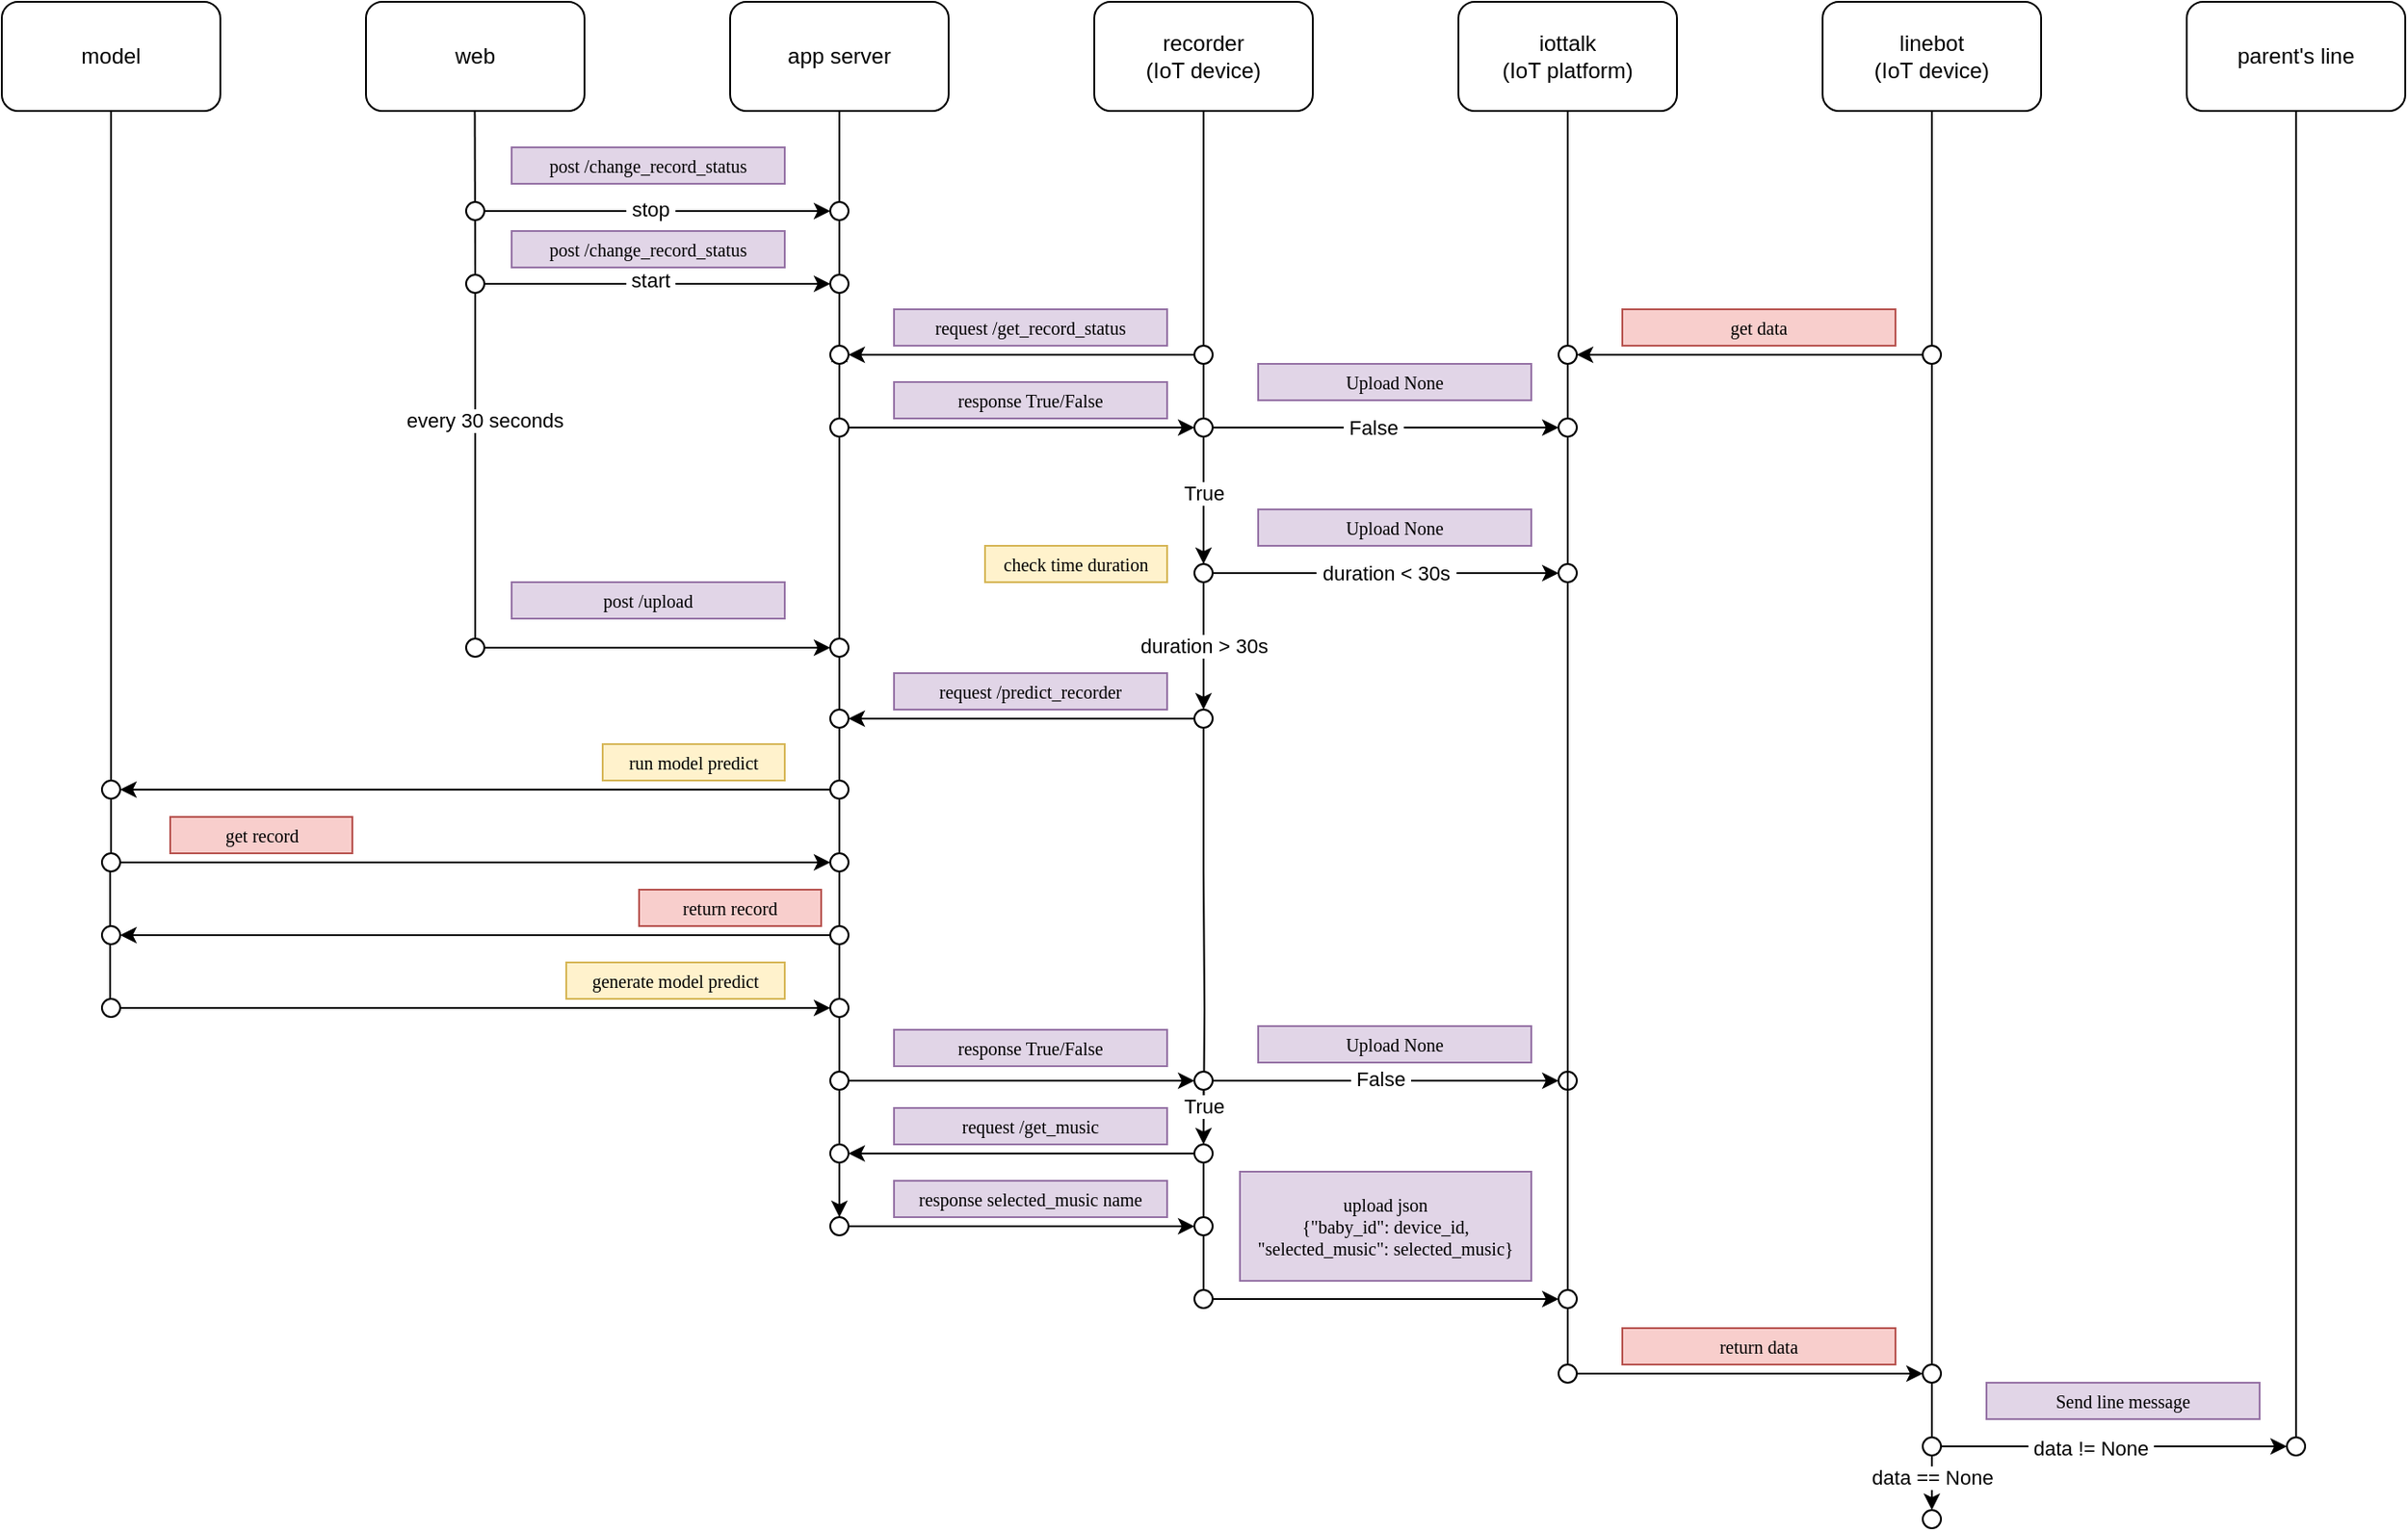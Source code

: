 <mxfile version="22.1.16" type="github">
  <diagram name="第 1 页" id="AM1pOyDXr0xeCYtkoIV7">
    <mxGraphModel dx="2261" dy="746" grid="1" gridSize="10" guides="1" tooltips="1" connect="1" arrows="1" fold="1" page="1" pageScale="1" pageWidth="827" pageHeight="1169" math="0" shadow="0">
      <root>
        <mxCell id="0" />
        <mxCell id="1" parent="0" />
        <mxCell id="ZWByFL8Ro4nNfFt7e3Mq-237" style="edgeStyle=orthogonalEdgeStyle;rounded=0;orthogonalLoop=1;jettySize=auto;html=1;exitX=0.5;exitY=1;exitDx=0;exitDy=0;entryX=0.5;entryY=0;entryDx=0;entryDy=0;endArrow=none;endFill=0;" edge="1" parent="1" source="ZWByFL8Ro4nNfFt7e3Mq-28" target="ZWByFL8Ro4nNfFt7e3Mq-206">
          <mxGeometry relative="1" as="geometry" />
        </mxCell>
        <mxCell id="ZWByFL8Ro4nNfFt7e3Mq-2" value="recorder&lt;br&gt;(IoT device)" style="rounded=1;whiteSpace=wrap;html=1;" vertex="1" parent="1">
          <mxGeometry x="140" y="120" width="120" height="60" as="geometry" />
        </mxCell>
        <mxCell id="ZWByFL8Ro4nNfFt7e3Mq-3" value="iottalk&lt;br&gt;(IoT platform)" style="rounded=1;whiteSpace=wrap;html=1;" vertex="1" parent="1">
          <mxGeometry x="340" y="120" width="120" height="60" as="geometry" />
        </mxCell>
        <mxCell id="ZWByFL8Ro4nNfFt7e3Mq-5" value="linebot&lt;br&gt;(IoT device)" style="rounded=1;whiteSpace=wrap;html=1;" vertex="1" parent="1">
          <mxGeometry x="540" y="120" width="120" height="60" as="geometry" />
        </mxCell>
        <mxCell id="ZWByFL8Ro4nNfFt7e3Mq-7" value="parent&#39;s line" style="rounded=1;whiteSpace=wrap;html=1;" vertex="1" parent="1">
          <mxGeometry x="740" y="120" width="120" height="60" as="geometry" />
        </mxCell>
        <mxCell id="ZWByFL8Ro4nNfFt7e3Mq-9" value="" style="endArrow=none;html=1;rounded=0;entryX=0.5;entryY=1;entryDx=0;entryDy=0;" edge="1" parent="1" source="ZWByFL8Ro4nNfFt7e3Mq-144" target="ZWByFL8Ro4nNfFt7e3Mq-3">
          <mxGeometry width="50" height="50" relative="1" as="geometry">
            <mxPoint x="400" y="360" as="sourcePoint" />
            <mxPoint x="410" y="190" as="targetPoint" />
          </mxGeometry>
        </mxCell>
        <mxCell id="ZWByFL8Ro4nNfFt7e3Mq-12" value="" style="endArrow=none;html=1;rounded=0;entryX=0.5;entryY=1;entryDx=0;entryDy=0;" edge="1" parent="1" source="ZWByFL8Ro4nNfFt7e3Mq-14">
          <mxGeometry width="50" height="50" relative="1" as="geometry">
            <mxPoint x="200" y="360" as="sourcePoint" />
            <mxPoint x="200" y="180" as="targetPoint" />
          </mxGeometry>
        </mxCell>
        <mxCell id="ZWByFL8Ro4nNfFt7e3Mq-32" value="" style="edgeStyle=orthogonalEdgeStyle;rounded=0;orthogonalLoop=1;jettySize=auto;html=1;" edge="1" parent="1" source="ZWByFL8Ro4nNfFt7e3Mq-14" target="ZWByFL8Ro4nNfFt7e3Mq-31">
          <mxGeometry relative="1" as="geometry" />
        </mxCell>
        <mxCell id="ZWByFL8Ro4nNfFt7e3Mq-14" value="" style="ellipse;whiteSpace=wrap;html=1;aspect=fixed;" vertex="1" parent="1">
          <mxGeometry x="195" y="309" width="10" height="10" as="geometry" />
        </mxCell>
        <mxCell id="ZWByFL8Ro4nNfFt7e3Mq-17" value="" style="endArrow=none;html=1;rounded=0;entryX=0.5;entryY=1;entryDx=0;entryDy=0;" edge="1" parent="1" source="ZWByFL8Ro4nNfFt7e3Mq-124" target="ZWByFL8Ro4nNfFt7e3Mq-15">
          <mxGeometry width="50" height="50" relative="1" as="geometry">
            <mxPoint x="400" y="398" as="sourcePoint" />
            <mxPoint x="400" y="298" as="targetPoint" />
          </mxGeometry>
        </mxCell>
        <mxCell id="ZWByFL8Ro4nNfFt7e3Mq-183" value="" style="edgeStyle=orthogonalEdgeStyle;rounded=0;orthogonalLoop=1;jettySize=auto;html=1;" edge="1" parent="1" source="ZWByFL8Ro4nNfFt7e3Mq-15" target="ZWByFL8Ro4nNfFt7e3Mq-182">
          <mxGeometry relative="1" as="geometry" />
        </mxCell>
        <mxCell id="ZWByFL8Ro4nNfFt7e3Mq-15" value="" style="ellipse;whiteSpace=wrap;html=1;aspect=fixed;" vertex="1" parent="1">
          <mxGeometry x="395" y="869" width="10" height="10" as="geometry" />
        </mxCell>
        <mxCell id="ZWByFL8Ro4nNfFt7e3Mq-18" value="app server" style="rounded=1;whiteSpace=wrap;html=1;" vertex="1" parent="1">
          <mxGeometry x="-60" y="120" width="120" height="60" as="geometry" />
        </mxCell>
        <mxCell id="ZWByFL8Ro4nNfFt7e3Mq-22" value="" style="endArrow=none;html=1;rounded=0;entryX=0.5;entryY=1;entryDx=0;entryDy=0;" edge="1" parent="1" source="ZWByFL8Ro4nNfFt7e3Mq-201">
          <mxGeometry width="50" height="50" relative="1" as="geometry">
            <mxPoint y="290" as="sourcePoint" />
            <mxPoint y="180" as="targetPoint" />
          </mxGeometry>
        </mxCell>
        <mxCell id="ZWByFL8Ro4nNfFt7e3Mq-23" value="" style="endArrow=none;html=1;rounded=0;entryX=0.5;entryY=1;entryDx=0;entryDy=0;" edge="1" parent="1" target="ZWByFL8Ro4nNfFt7e3Mq-24" source="ZWByFL8Ro4nNfFt7e3Mq-207">
          <mxGeometry width="50" height="50" relative="1" as="geometry">
            <mxPoint y="589" as="sourcePoint" />
            <mxPoint y="259" as="targetPoint" />
          </mxGeometry>
        </mxCell>
        <mxCell id="ZWByFL8Ro4nNfFt7e3Mq-38" value="" style="edgeStyle=orthogonalEdgeStyle;rounded=0;orthogonalLoop=1;jettySize=auto;html=1;" edge="1" parent="1" source="ZWByFL8Ro4nNfFt7e3Mq-24" target="ZWByFL8Ro4nNfFt7e3Mq-37">
          <mxGeometry relative="1" as="geometry" />
        </mxCell>
        <mxCell id="ZWByFL8Ro4nNfFt7e3Mq-25" value="web" style="rounded=1;whiteSpace=wrap;html=1;" vertex="1" parent="1">
          <mxGeometry x="-260" y="120" width="120" height="60" as="geometry" />
        </mxCell>
        <mxCell id="ZWByFL8Ro4nNfFt7e3Mq-27" value="" style="endArrow=none;html=1;rounded=0;entryX=0.5;entryY=1;entryDx=0;entryDy=0;" edge="1" parent="1" source="ZWByFL8Ro4nNfFt7e3Mq-28">
          <mxGeometry width="50" height="50" relative="1" as="geometry">
            <mxPoint x="-200" y="360" as="sourcePoint" />
            <mxPoint x="-200.24" y="180" as="targetPoint" />
          </mxGeometry>
        </mxCell>
        <mxCell id="ZWByFL8Ro4nNfFt7e3Mq-33" value="" style="endArrow=none;html=1;rounded=0;entryX=0.5;entryY=1;entryDx=0;entryDy=0;" edge="1" parent="1" source="ZWByFL8Ro4nNfFt7e3Mq-24" target="ZWByFL8Ro4nNfFt7e3Mq-31">
          <mxGeometry width="50" height="50" relative="1" as="geometry">
            <mxPoint y="369" as="sourcePoint" />
            <mxPoint y="259" as="targetPoint" />
          </mxGeometry>
        </mxCell>
        <mxCell id="ZWByFL8Ro4nNfFt7e3Mq-43" style="edgeStyle=orthogonalEdgeStyle;rounded=0;orthogonalLoop=1;jettySize=auto;html=1;exitX=0;exitY=1;exitDx=0;exitDy=0;" edge="1" parent="1" source="ZWByFL8Ro4nNfFt7e3Mq-31">
          <mxGeometry relative="1" as="geometry">
            <mxPoint y="309" as="targetPoint" />
          </mxGeometry>
        </mxCell>
        <mxCell id="ZWByFL8Ro4nNfFt7e3Mq-31" value="" style="ellipse;whiteSpace=wrap;html=1;aspect=fixed;" vertex="1" parent="1">
          <mxGeometry x="-5" y="309" width="10" height="10" as="geometry" />
        </mxCell>
        <mxCell id="ZWByFL8Ro4nNfFt7e3Mq-36" value="request&amp;nbsp;/get_record_status" style="rounded=0;whiteSpace=wrap;html=1;fillColor=#e1d5e7;strokeColor=#9673a6;fontFamily=Comic Sans MS;fontSize=10;" vertex="1" parent="1">
          <mxGeometry x="30" y="289" width="150" height="20" as="geometry" />
        </mxCell>
        <mxCell id="ZWByFL8Ro4nNfFt7e3Mq-41" value="" style="rounded=0;orthogonalLoop=1;jettySize=auto;html=1;endArrow=none;endFill=0;" edge="1" parent="1" source="ZWByFL8Ro4nNfFt7e3Mq-37" target="ZWByFL8Ro4nNfFt7e3Mq-40">
          <mxGeometry relative="1" as="geometry" />
        </mxCell>
        <mxCell id="ZWByFL8Ro4nNfFt7e3Mq-47" value="" style="edgeStyle=orthogonalEdgeStyle;rounded=0;orthogonalLoop=1;jettySize=auto;html=1;" edge="1" parent="1" source="ZWByFL8Ro4nNfFt7e3Mq-37" target="ZWByFL8Ro4nNfFt7e3Mq-40">
          <mxGeometry relative="1" as="geometry" />
        </mxCell>
        <mxCell id="ZWByFL8Ro4nNfFt7e3Mq-48" value="&amp;nbsp;True&amp;nbsp;" style="edgeLabel;html=1;align=center;verticalAlign=middle;resizable=0;points=[];" vertex="1" connectable="0" parent="ZWByFL8Ro4nNfFt7e3Mq-47">
          <mxGeometry x="0.286" y="-1" relative="1" as="geometry">
            <mxPoint x="1" y="-14" as="offset" />
          </mxGeometry>
        </mxCell>
        <mxCell id="ZWByFL8Ro4nNfFt7e3Mq-173" style="edgeStyle=orthogonalEdgeStyle;rounded=0;orthogonalLoop=1;jettySize=auto;html=1;entryX=0.5;entryY=1;entryDx=0;entryDy=0;endArrow=none;endFill=0;" edge="1" parent="1" source="ZWByFL8Ro4nNfFt7e3Mq-37" target="ZWByFL8Ro4nNfFt7e3Mq-14">
          <mxGeometry relative="1" as="geometry" />
        </mxCell>
        <mxCell id="ZWByFL8Ro4nNfFt7e3Mq-175" value="" style="edgeStyle=orthogonalEdgeStyle;rounded=0;orthogonalLoop=1;jettySize=auto;html=1;" edge="1" parent="1" source="ZWByFL8Ro4nNfFt7e3Mq-37" target="ZWByFL8Ro4nNfFt7e3Mq-174">
          <mxGeometry relative="1" as="geometry" />
        </mxCell>
        <mxCell id="ZWByFL8Ro4nNfFt7e3Mq-177" value="&amp;nbsp;False&amp;nbsp;" style="edgeLabel;html=1;align=center;verticalAlign=middle;resizable=0;points=[];" vertex="1" connectable="0" parent="ZWByFL8Ro4nNfFt7e3Mq-175">
          <mxGeometry x="-0.074" relative="1" as="geometry">
            <mxPoint as="offset" />
          </mxGeometry>
        </mxCell>
        <mxCell id="ZWByFL8Ro4nNfFt7e3Mq-37" value="" style="ellipse;whiteSpace=wrap;html=1;aspect=fixed;" vertex="1" parent="1">
          <mxGeometry x="195" y="349" width="10" height="10" as="geometry" />
        </mxCell>
        <mxCell id="ZWByFL8Ro4nNfFt7e3Mq-50" value="" style="edgeStyle=orthogonalEdgeStyle;rounded=0;orthogonalLoop=1;jettySize=auto;html=1;" edge="1" parent="1" source="ZWByFL8Ro4nNfFt7e3Mq-40" target="ZWByFL8Ro4nNfFt7e3Mq-49">
          <mxGeometry relative="1" as="geometry" />
        </mxCell>
        <mxCell id="ZWByFL8Ro4nNfFt7e3Mq-58" value="&amp;nbsp;duration &amp;gt; 30s&amp;nbsp;" style="edgeLabel;html=1;align=center;verticalAlign=middle;resizable=0;points=[];" vertex="1" connectable="0" parent="ZWByFL8Ro4nNfFt7e3Mq-50">
          <mxGeometry x="-0.018" relative="1" as="geometry">
            <mxPoint as="offset" />
          </mxGeometry>
        </mxCell>
        <mxCell id="ZWByFL8Ro4nNfFt7e3Mq-54" value="" style="edgeStyle=orthogonalEdgeStyle;rounded=0;orthogonalLoop=1;jettySize=auto;html=1;" edge="1" parent="1" source="ZWByFL8Ro4nNfFt7e3Mq-40" target="ZWByFL8Ro4nNfFt7e3Mq-53">
          <mxGeometry relative="1" as="geometry" />
        </mxCell>
        <mxCell id="ZWByFL8Ro4nNfFt7e3Mq-56" value="&amp;nbsp;duration &amp;lt; 30s&amp;nbsp;" style="edgeLabel;html=1;align=center;verticalAlign=middle;resizable=0;points=[];" vertex="1" connectable="0" parent="ZWByFL8Ro4nNfFt7e3Mq-54">
          <mxGeometry x="0.346" relative="1" as="geometry">
            <mxPoint x="-33" as="offset" />
          </mxGeometry>
        </mxCell>
        <mxCell id="ZWByFL8Ro4nNfFt7e3Mq-40" value="" style="ellipse;whiteSpace=wrap;html=1;aspect=fixed;" vertex="1" parent="1">
          <mxGeometry x="195" y="429" width="10" height="10" as="geometry" />
        </mxCell>
        <mxCell id="ZWByFL8Ro4nNfFt7e3Mq-44" value="" style="endArrow=none;html=1;rounded=0;entryX=0.5;entryY=1;entryDx=0;entryDy=0;" edge="1" parent="1" target="ZWByFL8Ro4nNfFt7e3Mq-24">
          <mxGeometry width="50" height="50" relative="1" as="geometry">
            <mxPoint y="369" as="sourcePoint" />
            <mxPoint y="319" as="targetPoint" />
          </mxGeometry>
        </mxCell>
        <mxCell id="ZWByFL8Ro4nNfFt7e3Mq-24" value="" style="ellipse;whiteSpace=wrap;html=1;aspect=fixed;" vertex="1" parent="1">
          <mxGeometry x="-5" y="349" width="10" height="10" as="geometry" />
        </mxCell>
        <mxCell id="ZWByFL8Ro4nNfFt7e3Mq-45" value="response True/False" style="rounded=0;whiteSpace=wrap;html=1;fillColor=#e1d5e7;strokeColor=#9673a6;fontFamily=Comic Sans MS;fontSize=10;" vertex="1" parent="1">
          <mxGeometry x="30" y="329" width="150" height="20" as="geometry" />
        </mxCell>
        <mxCell id="ZWByFL8Ro4nNfFt7e3Mq-60" value="" style="edgeStyle=orthogonalEdgeStyle;rounded=0;orthogonalLoop=1;jettySize=auto;html=1;endArrow=none;endFill=0;" edge="1" parent="1" source="ZWByFL8Ro4nNfFt7e3Mq-106">
          <mxGeometry relative="1" as="geometry">
            <mxPoint x="200" y="818" as="targetPoint" />
          </mxGeometry>
        </mxCell>
        <mxCell id="ZWByFL8Ro4nNfFt7e3Mq-62" value="" style="edgeStyle=orthogonalEdgeStyle;rounded=0;orthogonalLoop=1;jettySize=auto;html=1;" edge="1" parent="1" source="ZWByFL8Ro4nNfFt7e3Mq-49" target="ZWByFL8Ro4nNfFt7e3Mq-61">
          <mxGeometry relative="1" as="geometry" />
        </mxCell>
        <mxCell id="ZWByFL8Ro4nNfFt7e3Mq-49" value="" style="ellipse;whiteSpace=wrap;html=1;aspect=fixed;" vertex="1" parent="1">
          <mxGeometry x="195" y="509" width="10" height="10" as="geometry" />
        </mxCell>
        <mxCell id="ZWByFL8Ro4nNfFt7e3Mq-55" value="check time duration" style="rounded=0;whiteSpace=wrap;html=1;fillColor=#fff2cc;strokeColor=#d6b656;fontFamily=Comic Sans MS;fontSize=10;" vertex="1" parent="1">
          <mxGeometry x="80" y="419" width="100" height="20" as="geometry" />
        </mxCell>
        <mxCell id="ZWByFL8Ro4nNfFt7e3Mq-63" value="" style="endArrow=none;html=1;rounded=0;entryX=0.5;entryY=1;entryDx=0;entryDy=0;" edge="1" parent="1" source="ZWByFL8Ro4nNfFt7e3Mq-137" target="ZWByFL8Ro4nNfFt7e3Mq-61">
          <mxGeometry width="50" height="50" relative="1" as="geometry">
            <mxPoint y="749" as="sourcePoint" />
            <mxPoint y="359" as="targetPoint" />
          </mxGeometry>
        </mxCell>
        <mxCell id="ZWByFL8Ro4nNfFt7e3Mq-61" value="" style="ellipse;whiteSpace=wrap;html=1;aspect=fixed;" vertex="1" parent="1">
          <mxGeometry x="-5" y="509" width="10" height="10" as="geometry" />
        </mxCell>
        <mxCell id="ZWByFL8Ro4nNfFt7e3Mq-65" value="request&amp;nbsp;/predict_recorder" style="rounded=0;whiteSpace=wrap;html=1;fillColor=#e1d5e7;strokeColor=#9673a6;fontFamily=Comic Sans MS;fontSize=10;" vertex="1" parent="1">
          <mxGeometry x="30" y="489" width="150" height="20" as="geometry" />
        </mxCell>
        <mxCell id="ZWByFL8Ro4nNfFt7e3Mq-76" value="" style="edgeStyle=orthogonalEdgeStyle;rounded=0;orthogonalLoop=1;jettySize=auto;html=1;" edge="1" parent="1" source="ZWByFL8Ro4nNfFt7e3Mq-67" target="ZWByFL8Ro4nNfFt7e3Mq-75">
          <mxGeometry relative="1" as="geometry" />
        </mxCell>
        <mxCell id="ZWByFL8Ro4nNfFt7e3Mq-67" value="" style="ellipse;whiteSpace=wrap;html=1;aspect=fixed;" vertex="1" parent="1">
          <mxGeometry x="-5" y="548" width="10" height="10" as="geometry" />
        </mxCell>
        <mxCell id="ZWByFL8Ro4nNfFt7e3Mq-70" value="" style="edgeStyle=orthogonalEdgeStyle;rounded=0;orthogonalLoop=1;jettySize=auto;html=1;endArrow=none;endFill=0;" edge="1" parent="1" source="ZWByFL8Ro4nNfFt7e3Mq-49">
          <mxGeometry relative="1" as="geometry">
            <mxPoint x="200" y="479" as="sourcePoint" />
            <mxPoint x="200" y="599" as="targetPoint" />
          </mxGeometry>
        </mxCell>
        <mxCell id="ZWByFL8Ro4nNfFt7e3Mq-72" value="model" style="whiteSpace=wrap;html=1;rounded=1;" vertex="1" parent="1">
          <mxGeometry x="-460" y="120" width="120" height="60" as="geometry" />
        </mxCell>
        <mxCell id="ZWByFL8Ro4nNfFt7e3Mq-74" value="" style="endArrow=none;html=1;rounded=0;entryX=0.5;entryY=1;entryDx=0;entryDy=0;" edge="1" parent="1" source="ZWByFL8Ro4nNfFt7e3Mq-75" target="ZWByFL8Ro4nNfFt7e3Mq-72">
          <mxGeometry width="50" height="50" relative="1" as="geometry">
            <mxPoint x="-400" y="480" as="sourcePoint" />
            <mxPoint x="-360" y="180" as="targetPoint" />
          </mxGeometry>
        </mxCell>
        <mxCell id="ZWByFL8Ro4nNfFt7e3Mq-238" style="edgeStyle=orthogonalEdgeStyle;rounded=0;orthogonalLoop=1;jettySize=auto;html=1;entryX=0.5;entryY=0;entryDx=0;entryDy=0;endArrow=none;endFill=0;" edge="1" parent="1" source="ZWByFL8Ro4nNfFt7e3Mq-75" target="ZWByFL8Ro4nNfFt7e3Mq-80">
          <mxGeometry relative="1" as="geometry" />
        </mxCell>
        <mxCell id="ZWByFL8Ro4nNfFt7e3Mq-75" value="" style="ellipse;whiteSpace=wrap;html=1;aspect=fixed;" vertex="1" parent="1">
          <mxGeometry x="-405" y="548" width="10" height="10" as="geometry" />
        </mxCell>
        <mxCell id="ZWByFL8Ro4nNfFt7e3Mq-79" value="run model predict" style="rounded=0;whiteSpace=wrap;html=1;fillColor=#fff2cc;strokeColor=#d6b656;fontFamily=Comic Sans MS;fontSize=10;" vertex="1" parent="1">
          <mxGeometry x="-130" y="528" width="100" height="20" as="geometry" />
        </mxCell>
        <mxCell id="ZWByFL8Ro4nNfFt7e3Mq-138" style="edgeStyle=orthogonalEdgeStyle;rounded=0;orthogonalLoop=1;jettySize=auto;html=1;entryX=0;entryY=0.5;entryDx=0;entryDy=0;" edge="1" parent="1" source="ZWByFL8Ro4nNfFt7e3Mq-80" target="ZWByFL8Ro4nNfFt7e3Mq-137">
          <mxGeometry relative="1" as="geometry" />
        </mxCell>
        <mxCell id="ZWByFL8Ro4nNfFt7e3Mq-80" value="" style="ellipse;whiteSpace=wrap;html=1;aspect=fixed;" vertex="1" parent="1">
          <mxGeometry x="-405" y="588" width="10" height="10" as="geometry" />
        </mxCell>
        <mxCell id="ZWByFL8Ro4nNfFt7e3Mq-85" value="get record" style="rounded=0;whiteSpace=wrap;html=1;fillColor=#f8cecc;strokeColor=#b85450;fontFamily=Comic Sans MS;fontSize=10;" vertex="1" parent="1">
          <mxGeometry x="-367.5" y="568" width="100" height="20" as="geometry" />
        </mxCell>
        <mxCell id="ZWByFL8Ro4nNfFt7e3Mq-89" value="return record" style="rounded=0;whiteSpace=wrap;html=1;fillColor=#f8cecc;strokeColor=#b85450;fontFamily=Comic Sans MS;fontSize=10;" vertex="1" parent="1">
          <mxGeometry x="-110" y="608" width="100" height="20" as="geometry" />
        </mxCell>
        <mxCell id="ZWByFL8Ro4nNfFt7e3Mq-93" value="" style="edgeStyle=orthogonalEdgeStyle;rounded=0;orthogonalLoop=1;jettySize=auto;html=1;" edge="1" parent="1" source="ZWByFL8Ro4nNfFt7e3Mq-91" target="ZWByFL8Ro4nNfFt7e3Mq-92">
          <mxGeometry relative="1" as="geometry" />
        </mxCell>
        <mxCell id="ZWByFL8Ro4nNfFt7e3Mq-91" value="" style="ellipse;whiteSpace=wrap;html=1;aspect=fixed;" vertex="1" parent="1">
          <mxGeometry x="-405" y="668" width="10" height="10" as="geometry" />
        </mxCell>
        <mxCell id="ZWByFL8Ro4nNfFt7e3Mq-94" value="" style="endArrow=none;html=1;rounded=0;entryX=0.5;entryY=1;entryDx=0;entryDy=0;" edge="1" parent="1" source="ZWByFL8Ro4nNfFt7e3Mq-110" target="ZWByFL8Ro4nNfFt7e3Mq-64">
          <mxGeometry width="50" height="50" relative="1" as="geometry">
            <mxPoint y="788" as="sourcePoint" />
            <mxPoint y="518" as="targetPoint" />
          </mxGeometry>
        </mxCell>
        <mxCell id="ZWByFL8Ro4nNfFt7e3Mq-99" value="" style="edgeStyle=orthogonalEdgeStyle;rounded=0;orthogonalLoop=1;jettySize=auto;html=1;" edge="1" parent="1" source="ZWByFL8Ro4nNfFt7e3Mq-64" target="ZWByFL8Ro4nNfFt7e3Mq-98">
          <mxGeometry relative="1" as="geometry" />
        </mxCell>
        <mxCell id="ZWByFL8Ro4nNfFt7e3Mq-64" value="" style="ellipse;whiteSpace=wrap;html=1;aspect=fixed;" vertex="1" parent="1">
          <mxGeometry x="-5" y="708" width="10" height="10" as="geometry" />
        </mxCell>
        <mxCell id="ZWByFL8Ro4nNfFt7e3Mq-96" value="" style="endArrow=none;html=1;rounded=0;entryX=0.5;entryY=1;entryDx=0;entryDy=0;" edge="1" parent="1" source="ZWByFL8Ro4nNfFt7e3Mq-64" target="ZWByFL8Ro4nNfFt7e3Mq-92">
          <mxGeometry width="50" height="50" relative="1" as="geometry">
            <mxPoint y="718" as="sourcePoint" />
            <mxPoint y="518" as="targetPoint" />
          </mxGeometry>
        </mxCell>
        <mxCell id="ZWByFL8Ro4nNfFt7e3Mq-92" value="" style="ellipse;whiteSpace=wrap;html=1;aspect=fixed;" vertex="1" parent="1">
          <mxGeometry x="-5" y="668" width="10" height="10" as="geometry" />
        </mxCell>
        <mxCell id="ZWByFL8Ro4nNfFt7e3Mq-97" value="generate model predict" style="rounded=0;whiteSpace=wrap;html=1;fillColor=#fff2cc;strokeColor=#d6b656;fontFamily=Comic Sans MS;fontSize=10;" vertex="1" parent="1">
          <mxGeometry x="-150" y="648" width="120" height="20" as="geometry" />
        </mxCell>
        <mxCell id="ZWByFL8Ro4nNfFt7e3Mq-107" value="" style="edgeStyle=orthogonalEdgeStyle;rounded=0;orthogonalLoop=1;jettySize=auto;html=1;" edge="1" parent="1" source="ZWByFL8Ro4nNfFt7e3Mq-98" target="ZWByFL8Ro4nNfFt7e3Mq-106">
          <mxGeometry relative="1" as="geometry" />
        </mxCell>
        <mxCell id="ZWByFL8Ro4nNfFt7e3Mq-102" value="response True/False" style="rounded=0;whiteSpace=wrap;html=1;fillColor=#e1d5e7;strokeColor=#9673a6;fontFamily=Comic Sans MS;fontSize=10;" vertex="1" parent="1">
          <mxGeometry x="30" y="685" width="150" height="20" as="geometry" />
        </mxCell>
        <mxCell id="ZWByFL8Ro4nNfFt7e3Mq-86" value="" style="ellipse;whiteSpace=wrap;html=1;aspect=fixed;" vertex="1" parent="1">
          <mxGeometry x="-405" y="628" width="10" height="10" as="geometry" />
        </mxCell>
        <mxCell id="ZWByFL8Ro4nNfFt7e3Mq-108" value="" style="edgeStyle=orthogonalEdgeStyle;rounded=0;orthogonalLoop=1;jettySize=auto;html=1;endArrow=none;endFill=0;" edge="1" parent="1" target="ZWByFL8Ro4nNfFt7e3Mq-106">
          <mxGeometry relative="1" as="geometry">
            <mxPoint x="200" y="598" as="sourcePoint" />
            <mxPoint x="200" y="818" as="targetPoint" />
          </mxGeometry>
        </mxCell>
        <mxCell id="ZWByFL8Ro4nNfFt7e3Mq-109" value="&amp;nbsp;True&amp;nbsp;" style="edgeLabel;html=1;align=center;verticalAlign=middle;resizable=0;points=[];" vertex="1" connectable="0" parent="ZWByFL8Ro4nNfFt7e3Mq-108">
          <mxGeometry x="0.718" relative="1" as="geometry">
            <mxPoint as="offset" />
          </mxGeometry>
        </mxCell>
        <mxCell id="ZWByFL8Ro4nNfFt7e3Mq-111" value="" style="edgeStyle=orthogonalEdgeStyle;rounded=0;orthogonalLoop=1;jettySize=auto;html=1;" edge="1" parent="1" source="ZWByFL8Ro4nNfFt7e3Mq-106" target="ZWByFL8Ro4nNfFt7e3Mq-110">
          <mxGeometry relative="1" as="geometry" />
        </mxCell>
        <mxCell id="ZWByFL8Ro4nNfFt7e3Mq-106" value="" style="ellipse;whiteSpace=wrap;html=1;aspect=fixed;" vertex="1" parent="1">
          <mxGeometry x="195" y="748" width="10" height="10" as="geometry" />
        </mxCell>
        <mxCell id="ZWByFL8Ro4nNfFt7e3Mq-163" value="" style="edgeStyle=orthogonalEdgeStyle;rounded=0;orthogonalLoop=1;jettySize=auto;html=1;" edge="1" parent="1" source="ZWByFL8Ro4nNfFt7e3Mq-98" target="ZWByFL8Ro4nNfFt7e3Mq-162">
          <mxGeometry relative="1" as="geometry" />
        </mxCell>
        <mxCell id="ZWByFL8Ro4nNfFt7e3Mq-165" value="&amp;nbsp;False&amp;nbsp;" style="edgeLabel;html=1;align=center;verticalAlign=middle;resizable=0;points=[];" vertex="1" connectable="0" parent="ZWByFL8Ro4nNfFt7e3Mq-163">
          <mxGeometry x="-0.03" y="1" relative="1" as="geometry">
            <mxPoint as="offset" />
          </mxGeometry>
        </mxCell>
        <mxCell id="ZWByFL8Ro4nNfFt7e3Mq-98" value="" style="ellipse;whiteSpace=wrap;html=1;aspect=fixed;" vertex="1" parent="1">
          <mxGeometry x="195" y="708" width="10" height="10" as="geometry" />
        </mxCell>
        <mxCell id="ZWByFL8Ro4nNfFt7e3Mq-112" value="" style="endArrow=none;html=1;rounded=0;entryX=0.5;entryY=1;entryDx=0;entryDy=0;" edge="1" parent="1" target="ZWByFL8Ro4nNfFt7e3Mq-110">
          <mxGeometry width="50" height="50" relative="1" as="geometry">
            <mxPoint y="788" as="sourcePoint" />
            <mxPoint y="718" as="targetPoint" />
          </mxGeometry>
        </mxCell>
        <mxCell id="ZWByFL8Ro4nNfFt7e3Mq-115" value="" style="edgeStyle=orthogonalEdgeStyle;rounded=0;orthogonalLoop=1;jettySize=auto;html=1;" edge="1" parent="1" source="ZWByFL8Ro4nNfFt7e3Mq-110" target="ZWByFL8Ro4nNfFt7e3Mq-114">
          <mxGeometry relative="1" as="geometry" />
        </mxCell>
        <mxCell id="ZWByFL8Ro4nNfFt7e3Mq-110" value="" style="ellipse;whiteSpace=wrap;html=1;aspect=fixed;" vertex="1" parent="1">
          <mxGeometry x="-5" y="748" width="10" height="10" as="geometry" />
        </mxCell>
        <mxCell id="ZWByFL8Ro4nNfFt7e3Mq-113" value="request&amp;nbsp;/get_music" style="rounded=0;whiteSpace=wrap;html=1;fillColor=#e1d5e7;strokeColor=#9673a6;fontFamily=Comic Sans MS;fontSize=10;" vertex="1" parent="1">
          <mxGeometry x="30" y="728" width="150" height="20" as="geometry" />
        </mxCell>
        <mxCell id="ZWByFL8Ro4nNfFt7e3Mq-117" value="" style="edgeStyle=orthogonalEdgeStyle;rounded=0;orthogonalLoop=1;jettySize=auto;html=1;" edge="1" parent="1" source="ZWByFL8Ro4nNfFt7e3Mq-114" target="ZWByFL8Ro4nNfFt7e3Mq-116">
          <mxGeometry relative="1" as="geometry" />
        </mxCell>
        <mxCell id="ZWByFL8Ro4nNfFt7e3Mq-114" value="" style="ellipse;whiteSpace=wrap;html=1;aspect=fixed;" vertex="1" parent="1">
          <mxGeometry x="-5" y="788" width="10" height="10" as="geometry" />
        </mxCell>
        <mxCell id="ZWByFL8Ro4nNfFt7e3Mq-120" value="" style="edgeStyle=orthogonalEdgeStyle;rounded=0;orthogonalLoop=1;jettySize=auto;html=1;endArrow=none;endFill=0;" edge="1" parent="1" source="ZWByFL8Ro4nNfFt7e3Mq-116" target="ZWByFL8Ro4nNfFt7e3Mq-119">
          <mxGeometry relative="1" as="geometry" />
        </mxCell>
        <mxCell id="ZWByFL8Ro4nNfFt7e3Mq-116" value="" style="ellipse;whiteSpace=wrap;html=1;aspect=fixed;" vertex="1" parent="1">
          <mxGeometry x="195" y="788" width="10" height="10" as="geometry" />
        </mxCell>
        <mxCell id="ZWByFL8Ro4nNfFt7e3Mq-118" value="response&amp;nbsp;selected_music name" style="rounded=0;whiteSpace=wrap;html=1;fillColor=#e1d5e7;strokeColor=#9673a6;fontFamily=Comic Sans MS;fontSize=10;" vertex="1" parent="1">
          <mxGeometry x="30" y="768" width="150" height="20" as="geometry" />
        </mxCell>
        <mxCell id="ZWByFL8Ro4nNfFt7e3Mq-125" value="" style="edgeStyle=orthogonalEdgeStyle;rounded=0;orthogonalLoop=1;jettySize=auto;html=1;" edge="1" parent="1" source="ZWByFL8Ro4nNfFt7e3Mq-119" target="ZWByFL8Ro4nNfFt7e3Mq-124">
          <mxGeometry relative="1" as="geometry" />
        </mxCell>
        <mxCell id="ZWByFL8Ro4nNfFt7e3Mq-119" value="" style="ellipse;whiteSpace=wrap;html=1;aspect=fixed;" vertex="1" parent="1">
          <mxGeometry x="195" y="828" width="10" height="10" as="geometry" />
        </mxCell>
        <mxCell id="ZWByFL8Ro4nNfFt7e3Mq-126" value="" style="endArrow=none;html=1;rounded=0;entryX=0.5;entryY=1;entryDx=0;entryDy=0;" edge="1" parent="1" target="ZWByFL8Ro4nNfFt7e3Mq-124">
          <mxGeometry width="50" height="50" relative="1" as="geometry">
            <mxPoint x="400" y="359" as="sourcePoint" />
            <mxPoint x="400" y="859" as="targetPoint" />
          </mxGeometry>
        </mxCell>
        <mxCell id="ZWByFL8Ro4nNfFt7e3Mq-127" value="upload json&lt;br&gt;{&quot;baby_id&quot;: device_id, &quot;selected_music&quot;: selected_music}" style="rounded=0;whiteSpace=wrap;html=1;fillColor=#e1d5e7;strokeColor=#9673a6;fontFamily=Comic Sans MS;fontSize=10;" vertex="1" parent="1">
          <mxGeometry x="220" y="763" width="160" height="60" as="geometry" />
        </mxCell>
        <mxCell id="ZWByFL8Ro4nNfFt7e3Mq-136" value="" style="endArrow=none;html=1;rounded=0;entryX=0.5;entryY=1;entryDx=0;entryDy=0;" edge="1" parent="1" source="ZWByFL8Ro4nNfFt7e3Mq-59" target="ZWByFL8Ro4nNfFt7e3Mq-137">
          <mxGeometry width="50" height="50" relative="1" as="geometry">
            <mxPoint y="668" as="sourcePoint" />
            <mxPoint y="518" as="targetPoint" />
          </mxGeometry>
        </mxCell>
        <mxCell id="ZWByFL8Ro4nNfFt7e3Mq-137" value="" style="ellipse;whiteSpace=wrap;html=1;aspect=fixed;" vertex="1" parent="1">
          <mxGeometry x="-5" y="588" width="10" height="10" as="geometry" />
        </mxCell>
        <mxCell id="ZWByFL8Ro4nNfFt7e3Mq-139" value="" style="endArrow=none;html=1;rounded=0;entryX=0.5;entryY=1;entryDx=0;entryDy=0;" edge="1" parent="1" source="ZWByFL8Ro4nNfFt7e3Mq-92" target="ZWByFL8Ro4nNfFt7e3Mq-59">
          <mxGeometry width="50" height="50" relative="1" as="geometry">
            <mxPoint y="668" as="sourcePoint" />
            <mxPoint y="598" as="targetPoint" />
          </mxGeometry>
        </mxCell>
        <mxCell id="ZWByFL8Ro4nNfFt7e3Mq-140" style="edgeStyle=orthogonalEdgeStyle;rounded=0;orthogonalLoop=1;jettySize=auto;html=1;entryX=1;entryY=0.5;entryDx=0;entryDy=0;" edge="1" parent="1" source="ZWByFL8Ro4nNfFt7e3Mq-59" target="ZWByFL8Ro4nNfFt7e3Mq-86">
          <mxGeometry relative="1" as="geometry" />
        </mxCell>
        <mxCell id="ZWByFL8Ro4nNfFt7e3Mq-59" value="" style="ellipse;whiteSpace=wrap;html=1;aspect=fixed;" vertex="1" parent="1">
          <mxGeometry x="-5" y="628" width="10" height="10" as="geometry" />
        </mxCell>
        <mxCell id="ZWByFL8Ro4nNfFt7e3Mq-143" value="" style="edgeStyle=orthogonalEdgeStyle;rounded=0;orthogonalLoop=1;jettySize=auto;html=1;endArrow=none;endFill=0;" edge="1" parent="1" source="ZWByFL8Ro4nNfFt7e3Mq-5" target="ZWByFL8Ro4nNfFt7e3Mq-141">
          <mxGeometry relative="1" as="geometry">
            <mxPoint x="600" y="180" as="sourcePoint" />
            <mxPoint x="600" y="800" as="targetPoint" />
          </mxGeometry>
        </mxCell>
        <mxCell id="ZWByFL8Ro4nNfFt7e3Mq-145" value="" style="edgeStyle=orthogonalEdgeStyle;rounded=0;orthogonalLoop=1;jettySize=auto;html=1;" edge="1" parent="1" source="ZWByFL8Ro4nNfFt7e3Mq-141" target="ZWByFL8Ro4nNfFt7e3Mq-144">
          <mxGeometry relative="1" as="geometry" />
        </mxCell>
        <mxCell id="ZWByFL8Ro4nNfFt7e3Mq-141" value="" style="ellipse;whiteSpace=wrap;html=1;rounded=1;" vertex="1" parent="1">
          <mxGeometry x="595" y="309" width="10" height="10" as="geometry" />
        </mxCell>
        <mxCell id="ZWByFL8Ro4nNfFt7e3Mq-146" value="" style="endArrow=none;html=1;rounded=0;entryX=0.5;entryY=1;entryDx=0;entryDy=0;" edge="1" parent="1" source="ZWByFL8Ro4nNfFt7e3Mq-174" target="ZWByFL8Ro4nNfFt7e3Mq-144">
          <mxGeometry width="50" height="50" relative="1" as="geometry">
            <mxPoint x="400" y="849" as="sourcePoint" />
            <mxPoint x="400" y="259" as="targetPoint" />
          </mxGeometry>
        </mxCell>
        <mxCell id="ZWByFL8Ro4nNfFt7e3Mq-144" value="" style="ellipse;whiteSpace=wrap;html=1;rounded=1;" vertex="1" parent="1">
          <mxGeometry x="395" y="309" width="10" height="10" as="geometry" />
        </mxCell>
        <mxCell id="ZWByFL8Ro4nNfFt7e3Mq-147" value="get data" style="rounded=0;whiteSpace=wrap;html=1;fillColor=#f8cecc;strokeColor=#b85450;fontFamily=Comic Sans MS;fontSize=10;" vertex="1" parent="1">
          <mxGeometry x="430" y="289" width="150" height="20" as="geometry" />
        </mxCell>
        <mxCell id="ZWByFL8Ro4nNfFt7e3Mq-149" value="" style="endArrow=none;html=1;rounded=0;entryX=0.5;entryY=1;entryDx=0;entryDy=0;" edge="1" parent="1" source="ZWByFL8Ro4nNfFt7e3Mq-162">
          <mxGeometry width="50" height="50" relative="1" as="geometry">
            <mxPoint x="400" y="888" as="sourcePoint" />
            <mxPoint x="400" y="859" as="targetPoint" />
          </mxGeometry>
        </mxCell>
        <mxCell id="ZWByFL8Ro4nNfFt7e3Mq-155" value="" style="edgeStyle=orthogonalEdgeStyle;rounded=0;orthogonalLoop=1;jettySize=auto;html=1;entryX=0.5;entryY=1;entryDx=0;entryDy=0;endArrow=none;endFill=0;" edge="1" parent="1" source="ZWByFL8Ro4nNfFt7e3Mq-182" target="ZWByFL8Ro4nNfFt7e3Mq-141">
          <mxGeometry relative="1" as="geometry">
            <mxPoint x="600" y="899" as="sourcePoint" />
            <Array as="points">
              <mxPoint x="600" y="329" />
            </Array>
          </mxGeometry>
        </mxCell>
        <mxCell id="ZWByFL8Ro4nNfFt7e3Mq-153" value="return data" style="rounded=0;whiteSpace=wrap;html=1;fillColor=#f8cecc;strokeColor=#b85450;fontFamily=Comic Sans MS;fontSize=10;" vertex="1" parent="1">
          <mxGeometry x="430" y="849" width="150" height="20" as="geometry" />
        </mxCell>
        <mxCell id="ZWByFL8Ro4nNfFt7e3Mq-162" value="" style="ellipse;whiteSpace=wrap;html=1;aspect=fixed;" vertex="1" parent="1">
          <mxGeometry x="395" y="708" width="10" height="10" as="geometry" />
        </mxCell>
        <mxCell id="ZWByFL8Ro4nNfFt7e3Mq-167" value="Upload None" style="rounded=0;whiteSpace=wrap;html=1;fillColor=#e1d5e7;strokeColor=#9673a6;fontFamily=Comic Sans MS;fontSize=10;" vertex="1" parent="1">
          <mxGeometry x="230" y="683" width="150" height="20" as="geometry" />
        </mxCell>
        <mxCell id="ZWByFL8Ro4nNfFt7e3Mq-169" value="" style="endArrow=none;html=1;rounded=0;entryX=0.5;entryY=1;entryDx=0;entryDy=0;" edge="1" parent="1" target="ZWByFL8Ro4nNfFt7e3Mq-53">
          <mxGeometry width="50" height="50" relative="1" as="geometry">
            <mxPoint x="400" y="849" as="sourcePoint" />
            <mxPoint x="400" y="319" as="targetPoint" />
          </mxGeometry>
        </mxCell>
        <mxCell id="ZWByFL8Ro4nNfFt7e3Mq-53" value="" style="ellipse;whiteSpace=wrap;html=1;aspect=fixed;" vertex="1" parent="1">
          <mxGeometry x="395" y="429" width="10" height="10" as="geometry" />
        </mxCell>
        <mxCell id="ZWByFL8Ro4nNfFt7e3Mq-171" value="Upload None" style="rounded=0;whiteSpace=wrap;html=1;fillColor=#e1d5e7;strokeColor=#9673a6;fontFamily=Comic Sans MS;fontSize=10;" vertex="1" parent="1">
          <mxGeometry x="230" y="399" width="150" height="20" as="geometry" />
        </mxCell>
        <mxCell id="ZWByFL8Ro4nNfFt7e3Mq-176" value="" style="endArrow=none;html=1;rounded=0;entryX=0.5;entryY=1;entryDx=0;entryDy=0;" edge="1" parent="1" source="ZWByFL8Ro4nNfFt7e3Mq-53" target="ZWByFL8Ro4nNfFt7e3Mq-174">
          <mxGeometry width="50" height="50" relative="1" as="geometry">
            <mxPoint x="400" y="429" as="sourcePoint" />
            <mxPoint x="400" y="319" as="targetPoint" />
          </mxGeometry>
        </mxCell>
        <mxCell id="ZWByFL8Ro4nNfFt7e3Mq-174" value="" style="ellipse;whiteSpace=wrap;html=1;aspect=fixed;" vertex="1" parent="1">
          <mxGeometry x="395" y="349" width="10" height="10" as="geometry" />
        </mxCell>
        <mxCell id="ZWByFL8Ro4nNfFt7e3Mq-178" value="Upload None" style="rounded=0;whiteSpace=wrap;html=1;fillColor=#e1d5e7;strokeColor=#9673a6;fontFamily=Comic Sans MS;fontSize=10;" vertex="1" parent="1">
          <mxGeometry x="230" y="319" width="150" height="20" as="geometry" />
        </mxCell>
        <mxCell id="ZWByFL8Ro4nNfFt7e3Mq-164" value="" style="endArrow=none;html=1;rounded=0;entryX=0.5;entryY=1;entryDx=0;entryDy=0;" edge="1" parent="1" source="ZWByFL8Ro4nNfFt7e3Mq-15" target="ZWByFL8Ro4nNfFt7e3Mq-162">
          <mxGeometry width="50" height="50" relative="1" as="geometry">
            <mxPoint x="400" y="888" as="sourcePoint" />
            <mxPoint x="400" y="438" as="targetPoint" />
          </mxGeometry>
        </mxCell>
        <mxCell id="ZWByFL8Ro4nNfFt7e3Mq-124" value="" style="ellipse;whiteSpace=wrap;html=1;aspect=fixed;" vertex="1" parent="1">
          <mxGeometry x="395" y="828" width="10" height="10" as="geometry" />
        </mxCell>
        <mxCell id="ZWByFL8Ro4nNfFt7e3Mq-187" value="" style="edgeStyle=orthogonalEdgeStyle;rounded=0;orthogonalLoop=1;jettySize=auto;html=1;endArrow=none;endFill=0;" edge="1" parent="1" source="ZWByFL8Ro4nNfFt7e3Mq-182" target="ZWByFL8Ro4nNfFt7e3Mq-186">
          <mxGeometry relative="1" as="geometry" />
        </mxCell>
        <mxCell id="ZWByFL8Ro4nNfFt7e3Mq-182" value="" style="ellipse;whiteSpace=wrap;html=1;aspect=fixed;" vertex="1" parent="1">
          <mxGeometry x="595" y="869" width="10" height="10" as="geometry" />
        </mxCell>
        <mxCell id="ZWByFL8Ro4nNfFt7e3Mq-191" value="" style="edgeStyle=orthogonalEdgeStyle;rounded=0;orthogonalLoop=1;jettySize=auto;html=1;" edge="1" parent="1" source="ZWByFL8Ro4nNfFt7e3Mq-186" target="ZWByFL8Ro4nNfFt7e3Mq-190">
          <mxGeometry relative="1" as="geometry" />
        </mxCell>
        <mxCell id="ZWByFL8Ro4nNfFt7e3Mq-193" value="&amp;nbsp;data != None&amp;nbsp;" style="edgeLabel;html=1;align=center;verticalAlign=middle;resizable=0;points=[];" vertex="1" connectable="0" parent="ZWByFL8Ro4nNfFt7e3Mq-191">
          <mxGeometry x="-0.135" y="-1" relative="1" as="geometry">
            <mxPoint as="offset" />
          </mxGeometry>
        </mxCell>
        <mxCell id="ZWByFL8Ro4nNfFt7e3Mq-195" value="" style="edgeStyle=orthogonalEdgeStyle;rounded=0;orthogonalLoop=1;jettySize=auto;html=1;" edge="1" parent="1" source="ZWByFL8Ro4nNfFt7e3Mq-186" target="ZWByFL8Ro4nNfFt7e3Mq-194">
          <mxGeometry relative="1" as="geometry" />
        </mxCell>
        <mxCell id="ZWByFL8Ro4nNfFt7e3Mq-196" value="&amp;nbsp;data == None&amp;nbsp;" style="edgeLabel;html=1;align=center;verticalAlign=middle;resizable=0;points=[];" vertex="1" connectable="0" parent="ZWByFL8Ro4nNfFt7e3Mq-195">
          <mxGeometry x="-0.547" relative="1" as="geometry">
            <mxPoint as="offset" />
          </mxGeometry>
        </mxCell>
        <mxCell id="ZWByFL8Ro4nNfFt7e3Mq-186" value="" style="ellipse;whiteSpace=wrap;html=1;aspect=fixed;" vertex="1" parent="1">
          <mxGeometry x="595" y="909" width="10" height="10" as="geometry" />
        </mxCell>
        <mxCell id="ZWByFL8Ro4nNfFt7e3Mq-192" value="" style="edgeStyle=orthogonalEdgeStyle;rounded=0;orthogonalLoop=1;jettySize=auto;html=1;endArrow=none;endFill=0;" edge="1" parent="1" source="ZWByFL8Ro4nNfFt7e3Mq-7" target="ZWByFL8Ro4nNfFt7e3Mq-190">
          <mxGeometry relative="1" as="geometry">
            <mxPoint x="800" y="851.667" as="targetPoint" />
            <mxPoint x="800" y="180" as="sourcePoint" />
          </mxGeometry>
        </mxCell>
        <mxCell id="ZWByFL8Ro4nNfFt7e3Mq-190" value="" style="ellipse;whiteSpace=wrap;html=1;aspect=fixed;" vertex="1" parent="1">
          <mxGeometry x="795" y="909" width="10" height="10" as="geometry" />
        </mxCell>
        <mxCell id="ZWByFL8Ro4nNfFt7e3Mq-194" value="" style="ellipse;whiteSpace=wrap;html=1;aspect=fixed;" vertex="1" parent="1">
          <mxGeometry x="595" y="949" width="10" height="10" as="geometry" />
        </mxCell>
        <mxCell id="ZWByFL8Ro4nNfFt7e3Mq-197" value="Send line message" style="rounded=0;whiteSpace=wrap;html=1;fillColor=#e1d5e7;strokeColor=#9673a6;fontFamily=Comic Sans MS;fontSize=10;" vertex="1" parent="1">
          <mxGeometry x="630" y="879" width="150" height="20" as="geometry" />
        </mxCell>
        <mxCell id="ZWByFL8Ro4nNfFt7e3Mq-200" value="" style="endArrow=none;html=1;rounded=0;entryX=0.5;entryY=1;entryDx=0;entryDy=0;" edge="1" parent="1" source="ZWByFL8Ro4nNfFt7e3Mq-219" target="ZWByFL8Ro4nNfFt7e3Mq-28">
          <mxGeometry width="50" height="50" relative="1" as="geometry">
            <mxPoint x="-200" y="1001" as="sourcePoint" />
            <mxPoint x="-200.42" y="200" as="targetPoint" />
          </mxGeometry>
        </mxCell>
        <mxCell id="ZWByFL8Ro4nNfFt7e3Mq-211" value="&amp;nbsp;every 30 seconds&amp;nbsp;" style="edgeLabel;html=1;align=center;verticalAlign=middle;resizable=0;points=[];" vertex="1" connectable="0" parent="ZWByFL8Ro4nNfFt7e3Mq-200">
          <mxGeometry x="0.167" relative="1" as="geometry">
            <mxPoint x="5" y="86" as="offset" />
          </mxGeometry>
        </mxCell>
        <mxCell id="ZWByFL8Ro4nNfFt7e3Mq-202" value="" style="edgeStyle=orthogonalEdgeStyle;rounded=0;orthogonalLoop=1;jettySize=auto;html=1;" edge="1" parent="1" source="ZWByFL8Ro4nNfFt7e3Mq-28" target="ZWByFL8Ro4nNfFt7e3Mq-201">
          <mxGeometry relative="1" as="geometry" />
        </mxCell>
        <mxCell id="ZWByFL8Ro4nNfFt7e3Mq-205" value="&amp;nbsp;start&amp;nbsp;" style="edgeLabel;html=1;align=center;verticalAlign=middle;resizable=0;points=[];" vertex="1" connectable="0" parent="ZWByFL8Ro4nNfFt7e3Mq-202">
          <mxGeometry x="-0.042" y="2" relative="1" as="geometry">
            <mxPoint as="offset" />
          </mxGeometry>
        </mxCell>
        <mxCell id="ZWByFL8Ro4nNfFt7e3Mq-28" value="" style="ellipse;whiteSpace=wrap;html=1;aspect=fixed;" vertex="1" parent="1">
          <mxGeometry x="-205" y="270" width="10" height="10" as="geometry" />
        </mxCell>
        <mxCell id="ZWByFL8Ro4nNfFt7e3Mq-203" value="" style="endArrow=none;html=1;rounded=0;entryX=0.5;entryY=1;entryDx=0;entryDy=0;" edge="1" parent="1" source="ZWByFL8Ro4nNfFt7e3Mq-31" target="ZWByFL8Ro4nNfFt7e3Mq-201">
          <mxGeometry width="50" height="50" relative="1" as="geometry">
            <mxPoint y="309" as="sourcePoint" />
            <mxPoint y="180" as="targetPoint" />
          </mxGeometry>
        </mxCell>
        <mxCell id="ZWByFL8Ro4nNfFt7e3Mq-201" value="" style="ellipse;whiteSpace=wrap;html=1;aspect=fixed;" vertex="1" parent="1">
          <mxGeometry x="-5" y="270" width="10" height="10" as="geometry" />
        </mxCell>
        <mxCell id="ZWByFL8Ro4nNfFt7e3Mq-208" value="" style="edgeStyle=orthogonalEdgeStyle;rounded=0;orthogonalLoop=1;jettySize=auto;html=1;" edge="1" parent="1" source="ZWByFL8Ro4nNfFt7e3Mq-206" target="ZWByFL8Ro4nNfFt7e3Mq-207">
          <mxGeometry relative="1" as="geometry" />
        </mxCell>
        <mxCell id="ZWByFL8Ro4nNfFt7e3Mq-206" value="" style="ellipse;whiteSpace=wrap;html=1;aspect=fixed;" vertex="1" parent="1">
          <mxGeometry x="-205" y="470" width="10" height="10" as="geometry" />
        </mxCell>
        <mxCell id="ZWByFL8Ro4nNfFt7e3Mq-209" value="" style="endArrow=none;html=1;rounded=0;entryX=0.5;entryY=1;entryDx=0;entryDy=0;" edge="1" parent="1" source="ZWByFL8Ro4nNfFt7e3Mq-61" target="ZWByFL8Ro4nNfFt7e3Mq-207">
          <mxGeometry width="50" height="50" relative="1" as="geometry">
            <mxPoint y="509" as="sourcePoint" />
            <mxPoint y="359" as="targetPoint" />
          </mxGeometry>
        </mxCell>
        <mxCell id="ZWByFL8Ro4nNfFt7e3Mq-207" value="" style="ellipse;whiteSpace=wrap;html=1;aspect=fixed;" vertex="1" parent="1">
          <mxGeometry x="-5" y="470" width="10" height="10" as="geometry" />
        </mxCell>
        <mxCell id="ZWByFL8Ro4nNfFt7e3Mq-210" value="post /upload" style="rounded=0;whiteSpace=wrap;html=1;fillColor=#e1d5e7;strokeColor=#9673a6;fontFamily=Comic Sans MS;fontSize=10;" vertex="1" parent="1">
          <mxGeometry x="-180" y="439" width="150" height="20" as="geometry" />
        </mxCell>
        <mxCell id="ZWByFL8Ro4nNfFt7e3Mq-212" value="post&amp;nbsp;/change_record_status" style="rounded=0;whiteSpace=wrap;html=1;fillColor=#e1d5e7;strokeColor=#9673a6;fontFamily=Comic Sans MS;fontSize=10;" vertex="1" parent="1">
          <mxGeometry x="-180" y="246" width="150" height="20" as="geometry" />
        </mxCell>
        <mxCell id="ZWByFL8Ro4nNfFt7e3Mq-230" value="" style="edgeStyle=orthogonalEdgeStyle;rounded=0;orthogonalLoop=1;jettySize=auto;html=1;" edge="1" parent="1" source="ZWByFL8Ro4nNfFt7e3Mq-219" target="ZWByFL8Ro4nNfFt7e3Mq-229">
          <mxGeometry relative="1" as="geometry" />
        </mxCell>
        <mxCell id="ZWByFL8Ro4nNfFt7e3Mq-233" value="&amp;nbsp;stop&amp;nbsp;" style="edgeLabel;html=1;align=center;verticalAlign=middle;resizable=0;points=[];" vertex="1" connectable="0" parent="ZWByFL8Ro4nNfFt7e3Mq-230">
          <mxGeometry x="-0.042" y="1" relative="1" as="geometry">
            <mxPoint as="offset" />
          </mxGeometry>
        </mxCell>
        <mxCell id="ZWByFL8Ro4nNfFt7e3Mq-219" value="" style="ellipse;whiteSpace=wrap;html=1;aspect=fixed;" vertex="1" parent="1">
          <mxGeometry x="-205" y="230" width="10" height="10" as="geometry" />
        </mxCell>
        <mxCell id="ZWByFL8Ro4nNfFt7e3Mq-229" value="" style="ellipse;whiteSpace=wrap;html=1;aspect=fixed;" vertex="1" parent="1">
          <mxGeometry x="-5" y="230" width="10" height="10" as="geometry" />
        </mxCell>
        <mxCell id="ZWByFL8Ro4nNfFt7e3Mq-232" value="post&amp;nbsp;/change_record_status" style="rounded=0;whiteSpace=wrap;html=1;fillColor=#e1d5e7;strokeColor=#9673a6;fontFamily=Comic Sans MS;fontSize=10;" vertex="1" parent="1">
          <mxGeometry x="-180" y="200" width="150" height="20" as="geometry" />
        </mxCell>
        <mxCell id="ZWByFL8Ro4nNfFt7e3Mq-239" style="edgeStyle=orthogonalEdgeStyle;rounded=0;orthogonalLoop=1;jettySize=auto;html=1;entryX=0.5;entryY=0;entryDx=0;entryDy=0;endArrow=none;endFill=0;" edge="1" parent="1">
          <mxGeometry relative="1" as="geometry">
            <mxPoint x="-400.5" y="598" as="sourcePoint" />
            <mxPoint x="-400.5" y="628" as="targetPoint" />
          </mxGeometry>
        </mxCell>
        <mxCell id="ZWByFL8Ro4nNfFt7e3Mq-240" style="edgeStyle=orthogonalEdgeStyle;rounded=0;orthogonalLoop=1;jettySize=auto;html=1;entryX=0.5;entryY=0;entryDx=0;entryDy=0;endArrow=none;endFill=0;" edge="1" parent="1">
          <mxGeometry relative="1" as="geometry">
            <mxPoint x="-400.5" y="638" as="sourcePoint" />
            <mxPoint x="-400.5" y="668" as="targetPoint" />
          </mxGeometry>
        </mxCell>
      </root>
    </mxGraphModel>
  </diagram>
</mxfile>

